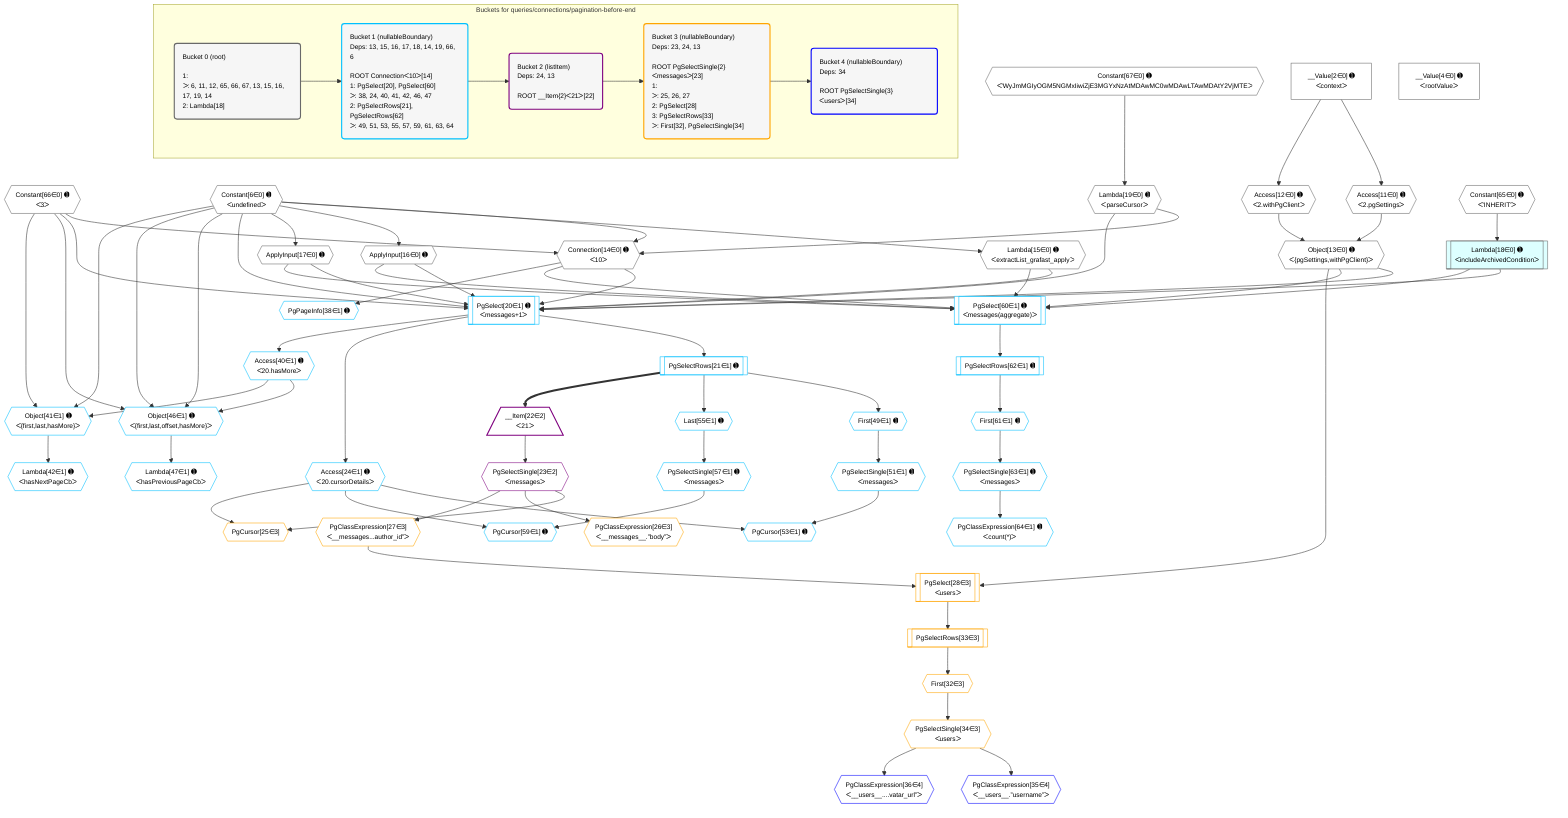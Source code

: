 %%{init: {'themeVariables': { 'fontSize': '12px'}}}%%
graph TD
    classDef path fill:#eee,stroke:#000,color:#000
    classDef plan fill:#fff,stroke-width:1px,color:#000
    classDef itemplan fill:#fff,stroke-width:2px,color:#000
    classDef unbatchedplan fill:#dff,stroke-width:1px,color:#000
    classDef sideeffectplan fill:#fcc,stroke-width:2px,color:#000
    classDef bucket fill:#f6f6f6,color:#000,stroke-width:2px,text-align:left


    %% plan dependencies
    Connection14{{"Connection[14∈0] ➊<br />ᐸ10ᐳ"}}:::plan
    Constant66{{"Constant[66∈0] ➊<br />ᐸ3ᐳ"}}:::plan
    Constant6{{"Constant[6∈0] ➊<br />ᐸundefinedᐳ"}}:::plan
    Lambda19{{"Lambda[19∈0] ➊<br />ᐸparseCursorᐳ"}}:::plan
    Constant66 & Constant6 & Lambda19 --> Connection14
    Object13{{"Object[13∈0] ➊<br />ᐸ{pgSettings,withPgClient}ᐳ"}}:::plan
    Access11{{"Access[11∈0] ➊<br />ᐸ2.pgSettingsᐳ"}}:::plan
    Access12{{"Access[12∈0] ➊<br />ᐸ2.withPgClientᐳ"}}:::plan
    Access11 & Access12 --> Object13
    __Value2["__Value[2∈0] ➊<br />ᐸcontextᐳ"]:::plan
    __Value2 --> Access11
    __Value2 --> Access12
    Lambda15{{"Lambda[15∈0] ➊<br />ᐸextractList_grafast_applyᐳ"}}:::plan
    Constant6 --> Lambda15
    ApplyInput16{{"ApplyInput[16∈0] ➊"}}:::plan
    Constant6 --> ApplyInput16
    ApplyInput17{{"ApplyInput[17∈0] ➊"}}:::plan
    Constant6 --> ApplyInput17
    Lambda18[["Lambda[18∈0] ➊<br />ᐸincludeArchivedConditionᐳ"]]:::unbatchedplan
    Constant65{{"Constant[65∈0] ➊<br />ᐸ'INHERIT'ᐳ"}}:::plan
    Constant65 --> Lambda18
    Constant67{{"Constant[67∈0] ➊<br />ᐸ'WyJmMGIyOGM5NGMxIiwiZjE3MGYxNzAtMDAwMC0wMDAwLTAwMDAtY2VjMTEᐳ"}}:::plan
    Constant67 --> Lambda19
    __Value4["__Value[4∈0] ➊<br />ᐸrootValueᐳ"]:::plan
    PgSelect20[["PgSelect[20∈1] ➊<br />ᐸmessages+1ᐳ"]]:::plan
    Object13 & Lambda15 & ApplyInput16 & ApplyInput17 & Lambda18 & Connection14 & Lambda19 & Constant66 & Constant6 --> PgSelect20
    PgSelect60[["PgSelect[60∈1] ➊<br />ᐸmessages(aggregate)ᐳ"]]:::plan
    Object13 & Lambda15 & ApplyInput16 & ApplyInput17 & Lambda18 & Connection14 --> PgSelect60
    Object46{{"Object[46∈1] ➊<br />ᐸ{first,last,offset,hasMore}ᐳ"}}:::plan
    Access40{{"Access[40∈1] ➊<br />ᐸ20.hasMoreᐳ"}}:::plan
    Constant66 & Constant6 & Constant6 & Access40 --> Object46
    Object41{{"Object[41∈1] ➊<br />ᐸ{first,last,hasMore}ᐳ"}}:::plan
    Constant66 & Constant6 & Access40 --> Object41
    PgCursor53{{"PgCursor[53∈1] ➊"}}:::plan
    PgSelectSingle51{{"PgSelectSingle[51∈1] ➊<br />ᐸmessagesᐳ"}}:::plan
    Access24{{"Access[24∈1] ➊<br />ᐸ20.cursorDetailsᐳ"}}:::plan
    PgSelectSingle51 & Access24 --> PgCursor53
    PgCursor59{{"PgCursor[59∈1] ➊"}}:::plan
    PgSelectSingle57{{"PgSelectSingle[57∈1] ➊<br />ᐸmessagesᐳ"}}:::plan
    PgSelectSingle57 & Access24 --> PgCursor59
    PgSelectRows21[["PgSelectRows[21∈1] ➊"]]:::plan
    PgSelect20 --> PgSelectRows21
    PgSelect20 --> Access24
    PgPageInfo38{{"PgPageInfo[38∈1] ➊"}}:::plan
    Connection14 --> PgPageInfo38
    PgSelect20 --> Access40
    Lambda42{{"Lambda[42∈1] ➊<br />ᐸhasNextPageCbᐳ"}}:::plan
    Object41 --> Lambda42
    Lambda47{{"Lambda[47∈1] ➊<br />ᐸhasPreviousPageCbᐳ"}}:::plan
    Object46 --> Lambda47
    First49{{"First[49∈1] ➊"}}:::plan
    PgSelectRows21 --> First49
    First49 --> PgSelectSingle51
    Last55{{"Last[55∈1] ➊"}}:::plan
    PgSelectRows21 --> Last55
    Last55 --> PgSelectSingle57
    First61{{"First[61∈1] ➊"}}:::plan
    PgSelectRows62[["PgSelectRows[62∈1] ➊"]]:::plan
    PgSelectRows62 --> First61
    PgSelect60 --> PgSelectRows62
    PgSelectSingle63{{"PgSelectSingle[63∈1] ➊<br />ᐸmessagesᐳ"}}:::plan
    First61 --> PgSelectSingle63
    PgClassExpression64{{"PgClassExpression[64∈1] ➊<br />ᐸcount(*)ᐳ"}}:::plan
    PgSelectSingle63 --> PgClassExpression64
    __Item22[/"__Item[22∈2]<br />ᐸ21ᐳ"\]:::itemplan
    PgSelectRows21 ==> __Item22
    PgSelectSingle23{{"PgSelectSingle[23∈2]<br />ᐸmessagesᐳ"}}:::plan
    __Item22 --> PgSelectSingle23
    PgCursor25{{"PgCursor[25∈3]"}}:::plan
    PgSelectSingle23 & Access24 --> PgCursor25
    PgSelect28[["PgSelect[28∈3]<br />ᐸusersᐳ"]]:::plan
    PgClassExpression27{{"PgClassExpression[27∈3]<br />ᐸ__messages...author_id”ᐳ"}}:::plan
    Object13 & PgClassExpression27 --> PgSelect28
    PgClassExpression26{{"PgClassExpression[26∈3]<br />ᐸ__messages__.”body”ᐳ"}}:::plan
    PgSelectSingle23 --> PgClassExpression26
    PgSelectSingle23 --> PgClassExpression27
    First32{{"First[32∈3]"}}:::plan
    PgSelectRows33[["PgSelectRows[33∈3]"]]:::plan
    PgSelectRows33 --> First32
    PgSelect28 --> PgSelectRows33
    PgSelectSingle34{{"PgSelectSingle[34∈3]<br />ᐸusersᐳ"}}:::plan
    First32 --> PgSelectSingle34
    PgClassExpression35{{"PgClassExpression[35∈4]<br />ᐸ__users__.”username”ᐳ"}}:::plan
    PgSelectSingle34 --> PgClassExpression35
    PgClassExpression36{{"PgClassExpression[36∈4]<br />ᐸ__users__....vatar_url”ᐳ"}}:::plan
    PgSelectSingle34 --> PgClassExpression36

    %% define steps

    subgraph "Buckets for queries/connections/pagination-before-end"
    Bucket0("Bucket 0 (root)<br /><br />1: <br />ᐳ: 6, 11, 12, 65, 66, 67, 13, 15, 16, 17, 19, 14<br />2: Lambda[18]"):::bucket
    classDef bucket0 stroke:#696969
    class Bucket0,__Value2,__Value4,Constant6,Access11,Access12,Object13,Connection14,Lambda15,ApplyInput16,ApplyInput17,Lambda18,Lambda19,Constant65,Constant66,Constant67 bucket0
    Bucket1("Bucket 1 (nullableBoundary)<br />Deps: 13, 15, 16, 17, 18, 14, 19, 66, 6<br /><br />ROOT Connectionᐸ10ᐳ[14]<br />1: PgSelect[20], PgSelect[60]<br />ᐳ: 38, 24, 40, 41, 42, 46, 47<br />2: PgSelectRows[21], PgSelectRows[62]<br />ᐳ: 49, 51, 53, 55, 57, 59, 61, 63, 64"):::bucket
    classDef bucket1 stroke:#00bfff
    class Bucket1,PgSelect20,PgSelectRows21,Access24,PgPageInfo38,Access40,Object41,Lambda42,Object46,Lambda47,First49,PgSelectSingle51,PgCursor53,Last55,PgSelectSingle57,PgCursor59,PgSelect60,First61,PgSelectRows62,PgSelectSingle63,PgClassExpression64 bucket1
    Bucket2("Bucket 2 (listItem)<br />Deps: 24, 13<br /><br />ROOT __Item{2}ᐸ21ᐳ[22]"):::bucket
    classDef bucket2 stroke:#7f007f
    class Bucket2,__Item22,PgSelectSingle23 bucket2
    Bucket3("Bucket 3 (nullableBoundary)<br />Deps: 23, 24, 13<br /><br />ROOT PgSelectSingle{2}ᐸmessagesᐳ[23]<br />1: <br />ᐳ: 25, 26, 27<br />2: PgSelect[28]<br />3: PgSelectRows[33]<br />ᐳ: First[32], PgSelectSingle[34]"):::bucket
    classDef bucket3 stroke:#ffa500
    class Bucket3,PgCursor25,PgClassExpression26,PgClassExpression27,PgSelect28,First32,PgSelectRows33,PgSelectSingle34 bucket3
    Bucket4("Bucket 4 (nullableBoundary)<br />Deps: 34<br /><br />ROOT PgSelectSingle{3}ᐸusersᐳ[34]"):::bucket
    classDef bucket4 stroke:#0000ff
    class Bucket4,PgClassExpression35,PgClassExpression36 bucket4
    Bucket0 --> Bucket1
    Bucket1 --> Bucket2
    Bucket2 --> Bucket3
    Bucket3 --> Bucket4
    end